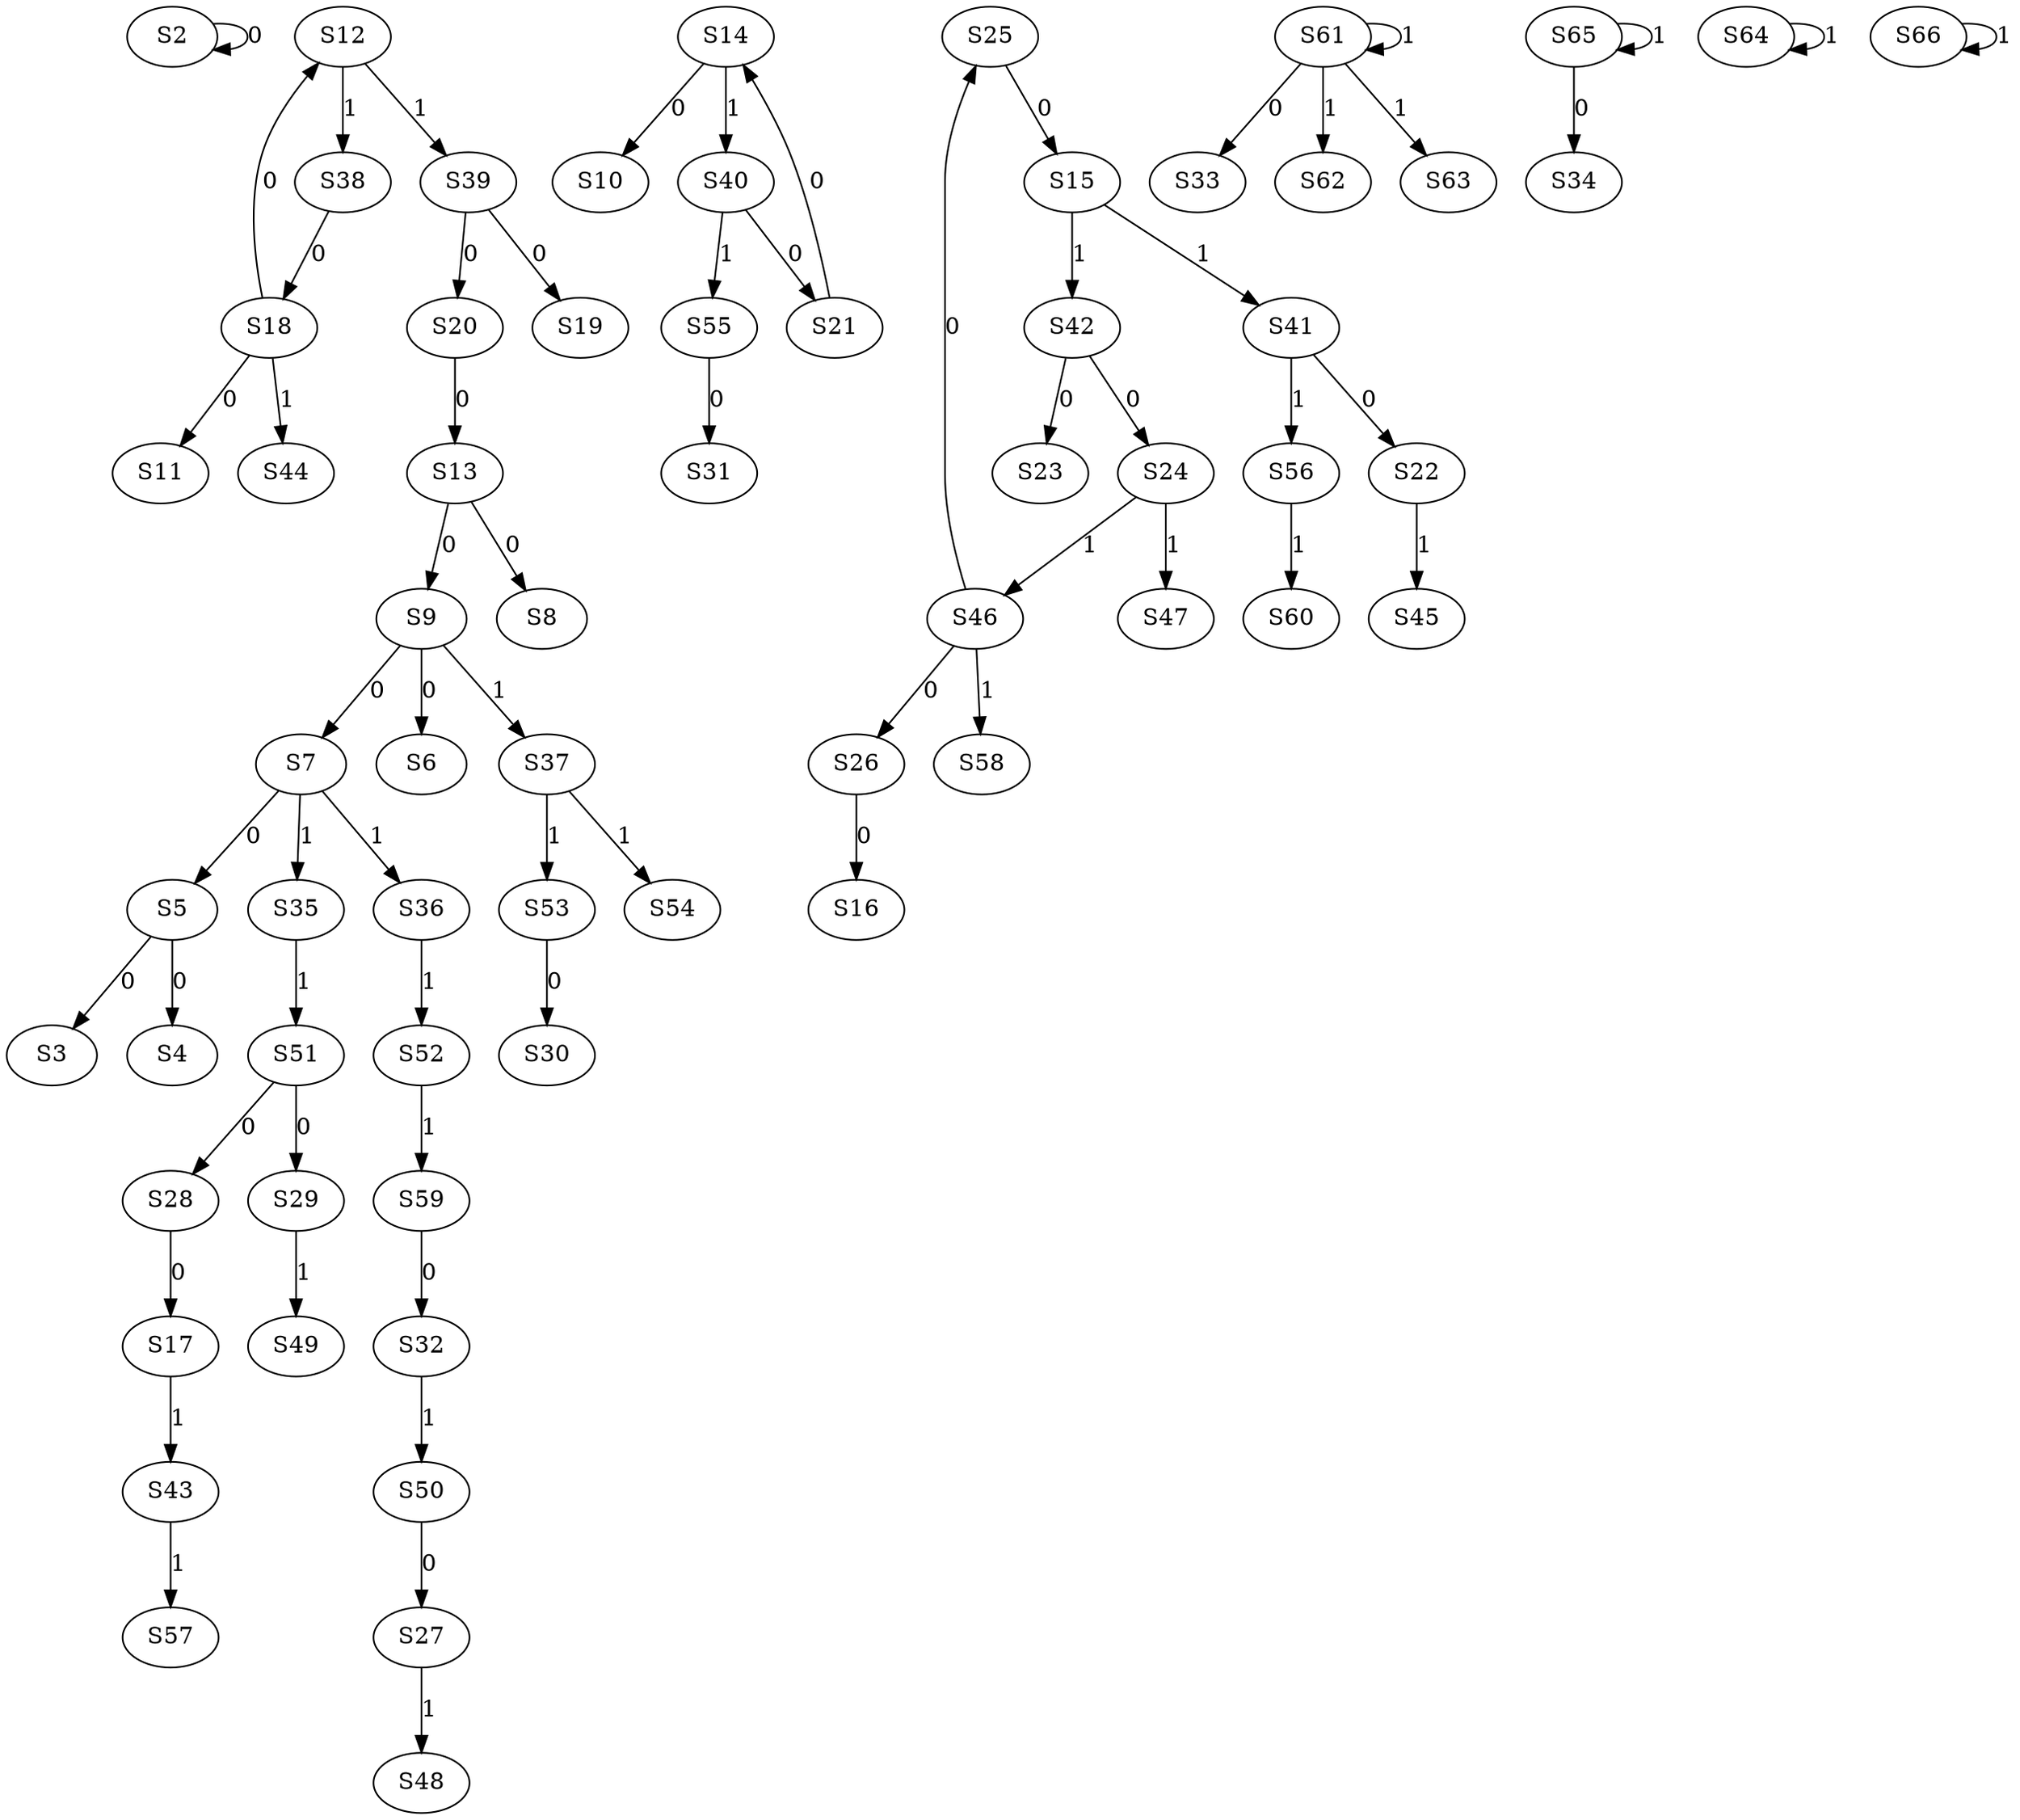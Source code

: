 strict digraph {
	S2 -> S2 [ label = 0 ];
	S5 -> S3 [ label = 0 ];
	S5 -> S4 [ label = 0 ];
	S7 -> S5 [ label = 0 ];
	S9 -> S6 [ label = 0 ];
	S9 -> S7 [ label = 0 ];
	S13 -> S8 [ label = 0 ];
	S13 -> S9 [ label = 0 ];
	S14 -> S10 [ label = 0 ];
	S18 -> S11 [ label = 0 ];
	S18 -> S12 [ label = 0 ];
	S20 -> S13 [ label = 0 ];
	S21 -> S14 [ label = 0 ];
	S25 -> S15 [ label = 0 ];
	S26 -> S16 [ label = 0 ];
	S28 -> S17 [ label = 0 ];
	S38 -> S18 [ label = 0 ];
	S39 -> S19 [ label = 0 ];
	S39 -> S20 [ label = 0 ];
	S40 -> S21 [ label = 0 ];
	S41 -> S22 [ label = 0 ];
	S42 -> S23 [ label = 0 ];
	S42 -> S24 [ label = 0 ];
	S46 -> S25 [ label = 0 ];
	S46 -> S26 [ label = 0 ];
	S50 -> S27 [ label = 0 ];
	S51 -> S28 [ label = 0 ];
	S51 -> S29 [ label = 0 ];
	S53 -> S30 [ label = 0 ];
	S55 -> S31 [ label = 0 ];
	S59 -> S32 [ label = 0 ];
	S61 -> S33 [ label = 0 ];
	S65 -> S34 [ label = 0 ];
	S7 -> S35 [ label = 1 ];
	S7 -> S36 [ label = 1 ];
	S9 -> S37 [ label = 1 ];
	S12 -> S38 [ label = 1 ];
	S12 -> S39 [ label = 1 ];
	S14 -> S40 [ label = 1 ];
	S15 -> S41 [ label = 1 ];
	S15 -> S42 [ label = 1 ];
	S17 -> S43 [ label = 1 ];
	S18 -> S44 [ label = 1 ];
	S22 -> S45 [ label = 1 ];
	S24 -> S46 [ label = 1 ];
	S24 -> S47 [ label = 1 ];
	S27 -> S48 [ label = 1 ];
	S29 -> S49 [ label = 1 ];
	S32 -> S50 [ label = 1 ];
	S35 -> S51 [ label = 1 ];
	S36 -> S52 [ label = 1 ];
	S37 -> S53 [ label = 1 ];
	S37 -> S54 [ label = 1 ];
	S40 -> S55 [ label = 1 ];
	S41 -> S56 [ label = 1 ];
	S43 -> S57 [ label = 1 ];
	S46 -> S58 [ label = 1 ];
	S52 -> S59 [ label = 1 ];
	S56 -> S60 [ label = 1 ];
	S61 -> S61 [ label = 1 ];
	S61 -> S62 [ label = 1 ];
	S61 -> S63 [ label = 1 ];
	S64 -> S64 [ label = 1 ];
	S65 -> S65 [ label = 1 ];
	S66 -> S66 [ label = 1 ];
}
